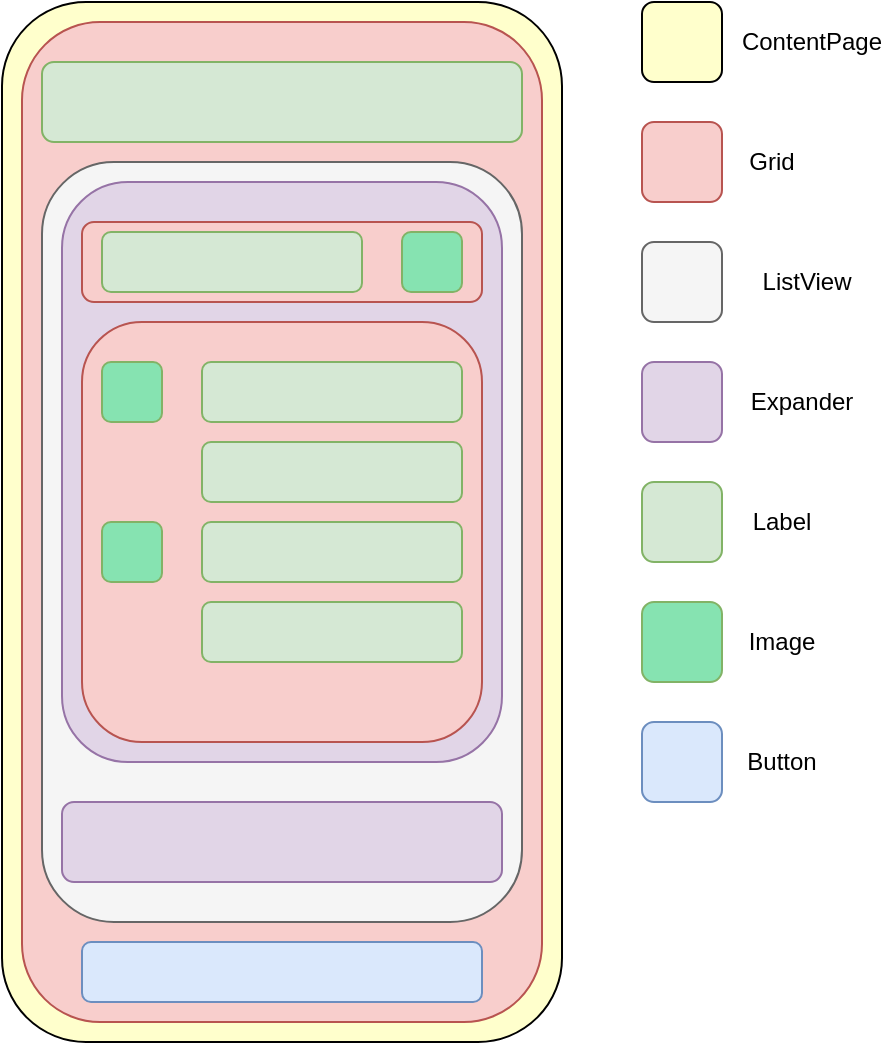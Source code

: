 <mxfile version="14.2.9" type="device"><diagram id="nb54pu4OVo1D24mv8tUR" name="Page-1"><mxGraphModel dx="537" dy="565" grid="1" gridSize="10" guides="1" tooltips="1" connect="1" arrows="1" fold="1" page="1" pageScale="1" pageWidth="827" pageHeight="1169" math="0" shadow="0"><root><mxCell id="0"/><mxCell id="1" parent="0"/><mxCell id="hOaM7-Cp9tkrXkdQOxi3-1" value="" style="rounded=1;whiteSpace=wrap;html=1;fillColor=#FFFFCC;" vertex="1" parent="1"><mxGeometry x="280" y="40" width="280" height="520" as="geometry"/></mxCell><mxCell id="hOaM7-Cp9tkrXkdQOxi3-2" value="" style="rounded=1;whiteSpace=wrap;html=1;fillColor=#f8cecc;strokeColor=#b85450;" vertex="1" parent="1"><mxGeometry x="290" y="50" width="260" height="500" as="geometry"/></mxCell><mxCell id="hOaM7-Cp9tkrXkdQOxi3-3" value="" style="rounded=1;whiteSpace=wrap;html=1;fillColor=#f8cecc;strokeColor=#b85450;" vertex="1" parent="1"><mxGeometry x="600" y="100" width="40" height="40" as="geometry"/></mxCell><mxCell id="hOaM7-Cp9tkrXkdQOxi3-4" value="" style="rounded=1;whiteSpace=wrap;html=1;fillColor=#FFFFCC;" vertex="1" parent="1"><mxGeometry x="600" y="40" width="40" height="40" as="geometry"/></mxCell><mxCell id="hOaM7-Cp9tkrXkdQOxi3-5" value="" style="rounded=1;whiteSpace=wrap;html=1;fillColor=#d5e8d4;strokeColor=#82b366;" vertex="1" parent="1"><mxGeometry x="600" y="280" width="40" height="40" as="geometry"/></mxCell><mxCell id="hOaM7-Cp9tkrXkdQOxi3-6" value="" style="rounded=1;whiteSpace=wrap;html=1;fillColor=#e1d5e7;strokeColor=#9673a6;" vertex="1" parent="1"><mxGeometry x="600" y="220" width="40" height="40" as="geometry"/></mxCell><mxCell id="hOaM7-Cp9tkrXkdQOxi3-7" value="" style="rounded=1;whiteSpace=wrap;html=1;fillColor=#dae8fc;strokeColor=#6c8ebf;" vertex="1" parent="1"><mxGeometry x="600" y="400" width="40" height="40" as="geometry"/></mxCell><mxCell id="hOaM7-Cp9tkrXkdQOxi3-8" value="ContentPage" style="text;html=1;strokeColor=none;fillColor=none;align=center;verticalAlign=middle;whiteSpace=wrap;rounded=0;" vertex="1" parent="1"><mxGeometry x="650" y="50" width="70" height="20" as="geometry"/></mxCell><mxCell id="hOaM7-Cp9tkrXkdQOxi3-9" value="Grid" style="text;html=1;strokeColor=none;fillColor=none;align=center;verticalAlign=middle;whiteSpace=wrap;rounded=0;" vertex="1" parent="1"><mxGeometry x="650" y="110" width="30" height="20" as="geometry"/></mxCell><mxCell id="hOaM7-Cp9tkrXkdQOxi3-10" value="Label" style="text;html=1;strokeColor=none;fillColor=none;align=center;verticalAlign=middle;whiteSpace=wrap;rounded=0;" vertex="1" parent="1"><mxGeometry x="650" y="290" width="40" height="20" as="geometry"/></mxCell><mxCell id="hOaM7-Cp9tkrXkdQOxi3-11" value="Expander" style="text;html=1;strokeColor=none;fillColor=none;align=center;verticalAlign=middle;whiteSpace=wrap;rounded=0;" vertex="1" parent="1"><mxGeometry x="650" y="230" width="60" height="20" as="geometry"/></mxCell><mxCell id="hOaM7-Cp9tkrXkdQOxi3-12" value="Button" style="text;html=1;strokeColor=none;fillColor=none;align=center;verticalAlign=middle;whiteSpace=wrap;rounded=0;" vertex="1" parent="1"><mxGeometry x="650" y="410" width="40" height="20" as="geometry"/></mxCell><mxCell id="hOaM7-Cp9tkrXkdQOxi3-15" value="" style="rounded=1;whiteSpace=wrap;html=1;fillColor=#f5f5f5;strokeColor=#666666;fontColor=#333333;" vertex="1" parent="1"><mxGeometry x="600" y="160" width="40" height="40" as="geometry"/></mxCell><mxCell id="hOaM7-Cp9tkrXkdQOxi3-16" value="ListView" style="text;html=1;strokeColor=none;fillColor=none;align=center;verticalAlign=middle;whiteSpace=wrap;rounded=0;" vertex="1" parent="1"><mxGeometry x="655" y="170" width="55" height="20" as="geometry"/></mxCell><mxCell id="hOaM7-Cp9tkrXkdQOxi3-17" value="" style="rounded=1;whiteSpace=wrap;html=1;fillColor=#f5f5f5;strokeColor=#666666;fontColor=#333333;" vertex="1" parent="1"><mxGeometry x="300" y="120" width="240" height="380" as="geometry"/></mxCell><mxCell id="hOaM7-Cp9tkrXkdQOxi3-18" value="" style="rounded=1;whiteSpace=wrap;html=1;fillColor=#dae8fc;strokeColor=#6c8ebf;" vertex="1" parent="1"><mxGeometry x="320" y="510" width="200" height="30" as="geometry"/></mxCell><mxCell id="hOaM7-Cp9tkrXkdQOxi3-19" value="" style="rounded=1;whiteSpace=wrap;html=1;strokeColor=#82b366;fillColor=#86E3B1;" vertex="1" parent="1"><mxGeometry x="600" y="340" width="40" height="40" as="geometry"/></mxCell><mxCell id="hOaM7-Cp9tkrXkdQOxi3-20" value="Image" style="text;html=1;strokeColor=none;fillColor=none;align=center;verticalAlign=middle;whiteSpace=wrap;rounded=0;" vertex="1" parent="1"><mxGeometry x="650" y="350" width="40" height="20" as="geometry"/></mxCell><mxCell id="hOaM7-Cp9tkrXkdQOxi3-22" value="" style="rounded=1;whiteSpace=wrap;html=1;fillColor=#e1d5e7;strokeColor=#9673a6;" vertex="1" parent="1"><mxGeometry x="310" y="130" width="220" height="290" as="geometry"/></mxCell><mxCell id="hOaM7-Cp9tkrXkdQOxi3-23" value="" style="rounded=1;whiteSpace=wrap;html=1;fillColor=#e1d5e7;strokeColor=#9673a6;" vertex="1" parent="1"><mxGeometry x="310" y="440" width="220" height="40" as="geometry"/></mxCell><mxCell id="hOaM7-Cp9tkrXkdQOxi3-24" value="" style="rounded=1;whiteSpace=wrap;html=1;fillColor=#f8cecc;strokeColor=#b85450;" vertex="1" parent="1"><mxGeometry x="320" y="150" width="200" height="40" as="geometry"/></mxCell><mxCell id="hOaM7-Cp9tkrXkdQOxi3-25" value="" style="rounded=1;whiteSpace=wrap;html=1;fillColor=#d5e8d4;strokeColor=#82b366;" vertex="1" parent="1"><mxGeometry x="300" y="70" width="240" height="40" as="geometry"/></mxCell><mxCell id="hOaM7-Cp9tkrXkdQOxi3-26" value="" style="rounded=1;whiteSpace=wrap;html=1;fillColor=#d5e8d4;strokeColor=#82b366;" vertex="1" parent="1"><mxGeometry x="330" y="155" width="130" height="30" as="geometry"/></mxCell><mxCell id="hOaM7-Cp9tkrXkdQOxi3-28" value="" style="rounded=1;whiteSpace=wrap;html=1;strokeColor=#82b366;fillColor=#86E3B1;" vertex="1" parent="1"><mxGeometry x="480" y="155" width="30" height="30" as="geometry"/></mxCell><mxCell id="hOaM7-Cp9tkrXkdQOxi3-30" value="" style="rounded=1;whiteSpace=wrap;html=1;fillColor=#f8cecc;strokeColor=#b85450;" vertex="1" parent="1"><mxGeometry x="320" y="200" width="200" height="210" as="geometry"/></mxCell><mxCell id="hOaM7-Cp9tkrXkdQOxi3-31" value="" style="rounded=1;whiteSpace=wrap;html=1;strokeColor=#82b366;fillColor=#86E3B1;" vertex="1" parent="1"><mxGeometry x="330" y="220" width="30" height="30" as="geometry"/></mxCell><mxCell id="hOaM7-Cp9tkrXkdQOxi3-32" value="" style="rounded=1;whiteSpace=wrap;html=1;fillColor=#d5e8d4;strokeColor=#82b366;" vertex="1" parent="1"><mxGeometry x="380" y="220" width="130" height="30" as="geometry"/></mxCell><mxCell id="hOaM7-Cp9tkrXkdQOxi3-33" value="" style="rounded=1;whiteSpace=wrap;html=1;fillColor=#d5e8d4;strokeColor=#82b366;" vertex="1" parent="1"><mxGeometry x="380" y="260" width="130" height="30" as="geometry"/></mxCell><mxCell id="hOaM7-Cp9tkrXkdQOxi3-34" value="" style="rounded=1;whiteSpace=wrap;html=1;strokeColor=#82b366;fillColor=#86E3B1;" vertex="1" parent="1"><mxGeometry x="330" y="300" width="30" height="30" as="geometry"/></mxCell><mxCell id="hOaM7-Cp9tkrXkdQOxi3-35" value="" style="rounded=1;whiteSpace=wrap;html=1;fillColor=#d5e8d4;strokeColor=#82b366;" vertex="1" parent="1"><mxGeometry x="380" y="300" width="130" height="30" as="geometry"/></mxCell><mxCell id="hOaM7-Cp9tkrXkdQOxi3-36" value="" style="rounded=1;whiteSpace=wrap;html=1;fillColor=#d5e8d4;strokeColor=#82b366;" vertex="1" parent="1"><mxGeometry x="380" y="340" width="130" height="30" as="geometry"/></mxCell></root></mxGraphModel></diagram></mxfile>